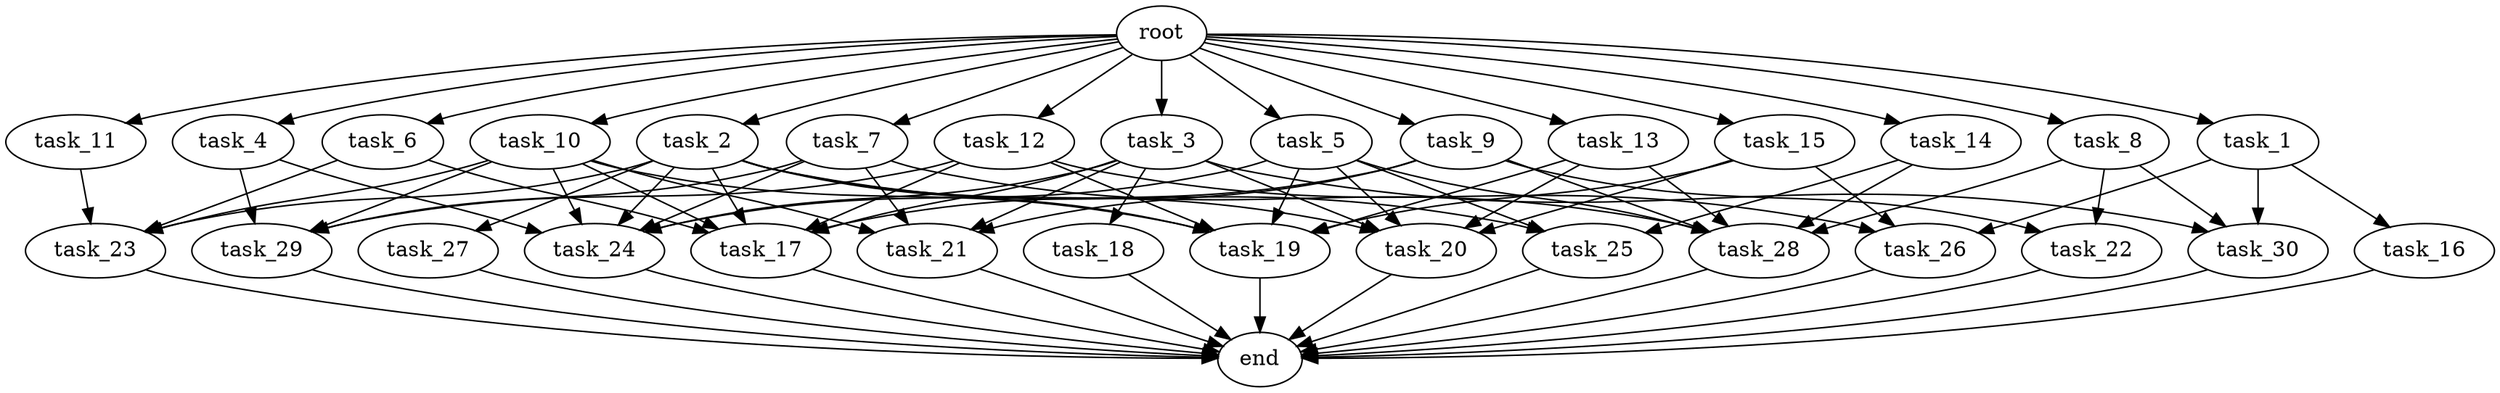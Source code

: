digraph G {
  root [size="0.000000e+00"];
  task_1 [size="6.151162e+09"];
  task_2 [size="4.732132e+10"];
  task_3 [size="1.691623e+10"];
  task_4 [size="5.171472e+09"];
  task_5 [size="9.903658e+10"];
  task_6 [size="8.089149e+10"];
  task_7 [size="6.243546e+10"];
  task_8 [size="2.868870e+10"];
  task_9 [size="8.260192e+09"];
  task_10 [size="5.056455e+10"];
  task_11 [size="8.514601e+10"];
  task_12 [size="2.779210e+10"];
  task_13 [size="1.326255e+10"];
  task_14 [size="2.810438e+10"];
  task_15 [size="8.578726e+10"];
  task_16 [size="1.430159e+09"];
  task_17 [size="1.116382e+10"];
  task_18 [size="1.746964e+10"];
  task_19 [size="5.918109e+10"];
  task_20 [size="1.512205e+10"];
  task_21 [size="4.467085e+10"];
  task_22 [size="8.078599e+10"];
  task_23 [size="2.613265e+10"];
  task_24 [size="7.008048e+10"];
  task_25 [size="4.849700e+10"];
  task_26 [size="7.993921e+10"];
  task_27 [size="8.620282e+10"];
  task_28 [size="3.429137e+10"];
  task_29 [size="8.449303e+09"];
  task_30 [size="1.451557e+10"];
  end [size="0.000000e+00"];

  root -> task_1 [size="1.000000e-12"];
  root -> task_2 [size="1.000000e-12"];
  root -> task_3 [size="1.000000e-12"];
  root -> task_4 [size="1.000000e-12"];
  root -> task_5 [size="1.000000e-12"];
  root -> task_6 [size="1.000000e-12"];
  root -> task_7 [size="1.000000e-12"];
  root -> task_8 [size="1.000000e-12"];
  root -> task_9 [size="1.000000e-12"];
  root -> task_10 [size="1.000000e-12"];
  root -> task_11 [size="1.000000e-12"];
  root -> task_12 [size="1.000000e-12"];
  root -> task_13 [size="1.000000e-12"];
  root -> task_14 [size="1.000000e-12"];
  root -> task_15 [size="1.000000e-12"];
  task_1 -> task_16 [size="1.430159e+07"];
  task_1 -> task_26 [size="2.664640e+08"];
  task_1 -> task_30 [size="4.838525e+07"];
  task_2 -> task_17 [size="1.860637e+07"];
  task_2 -> task_19 [size="9.863516e+07"];
  task_2 -> task_20 [size="3.024410e+07"];
  task_2 -> task_23 [size="6.533162e+07"];
  task_2 -> task_24 [size="1.168008e+08"];
  task_2 -> task_25 [size="1.616567e+08"];
  task_2 -> task_27 [size="8.620282e+08"];
  task_3 -> task_17 [size="1.860637e+07"];
  task_3 -> task_18 [size="1.746964e+08"];
  task_3 -> task_20 [size="3.024410e+07"];
  task_3 -> task_21 [size="1.116771e+08"];
  task_3 -> task_24 [size="1.168008e+08"];
  task_3 -> task_30 [size="4.838525e+07"];
  task_4 -> task_24 [size="1.168008e+08"];
  task_4 -> task_29 [size="2.112326e+07"];
  task_5 -> task_19 [size="9.863516e+07"];
  task_5 -> task_20 [size="3.024410e+07"];
  task_5 -> task_24 [size="1.168008e+08"];
  task_5 -> task_25 [size="1.616567e+08"];
  task_5 -> task_28 [size="5.715229e+07"];
  task_6 -> task_17 [size="1.860637e+07"];
  task_6 -> task_23 [size="6.533162e+07"];
  task_7 -> task_21 [size="1.116771e+08"];
  task_7 -> task_24 [size="1.168008e+08"];
  task_7 -> task_28 [size="5.715229e+07"];
  task_7 -> task_29 [size="2.112326e+07"];
  task_8 -> task_22 [size="4.039300e+08"];
  task_8 -> task_28 [size="5.715229e+07"];
  task_8 -> task_30 [size="4.838525e+07"];
  task_9 -> task_17 [size="1.860637e+07"];
  task_9 -> task_21 [size="1.116771e+08"];
  task_9 -> task_22 [size="4.039300e+08"];
  task_9 -> task_28 [size="5.715229e+07"];
  task_10 -> task_17 [size="1.860637e+07"];
  task_10 -> task_19 [size="9.863516e+07"];
  task_10 -> task_21 [size="1.116771e+08"];
  task_10 -> task_23 [size="6.533162e+07"];
  task_10 -> task_24 [size="1.168008e+08"];
  task_10 -> task_29 [size="2.112326e+07"];
  task_11 -> task_23 [size="6.533162e+07"];
  task_12 -> task_17 [size="1.860637e+07"];
  task_12 -> task_19 [size="9.863516e+07"];
  task_12 -> task_26 [size="2.664640e+08"];
  task_12 -> task_29 [size="2.112326e+07"];
  task_13 -> task_19 [size="9.863516e+07"];
  task_13 -> task_20 [size="3.024410e+07"];
  task_13 -> task_28 [size="5.715229e+07"];
  task_14 -> task_25 [size="1.616567e+08"];
  task_14 -> task_28 [size="5.715229e+07"];
  task_15 -> task_19 [size="9.863516e+07"];
  task_15 -> task_20 [size="3.024410e+07"];
  task_15 -> task_26 [size="2.664640e+08"];
  task_16 -> end [size="1.000000e-12"];
  task_17 -> end [size="1.000000e-12"];
  task_18 -> end [size="1.000000e-12"];
  task_19 -> end [size="1.000000e-12"];
  task_20 -> end [size="1.000000e-12"];
  task_21 -> end [size="1.000000e-12"];
  task_22 -> end [size="1.000000e-12"];
  task_23 -> end [size="1.000000e-12"];
  task_24 -> end [size="1.000000e-12"];
  task_25 -> end [size="1.000000e-12"];
  task_26 -> end [size="1.000000e-12"];
  task_27 -> end [size="1.000000e-12"];
  task_28 -> end [size="1.000000e-12"];
  task_29 -> end [size="1.000000e-12"];
  task_30 -> end [size="1.000000e-12"];
}
